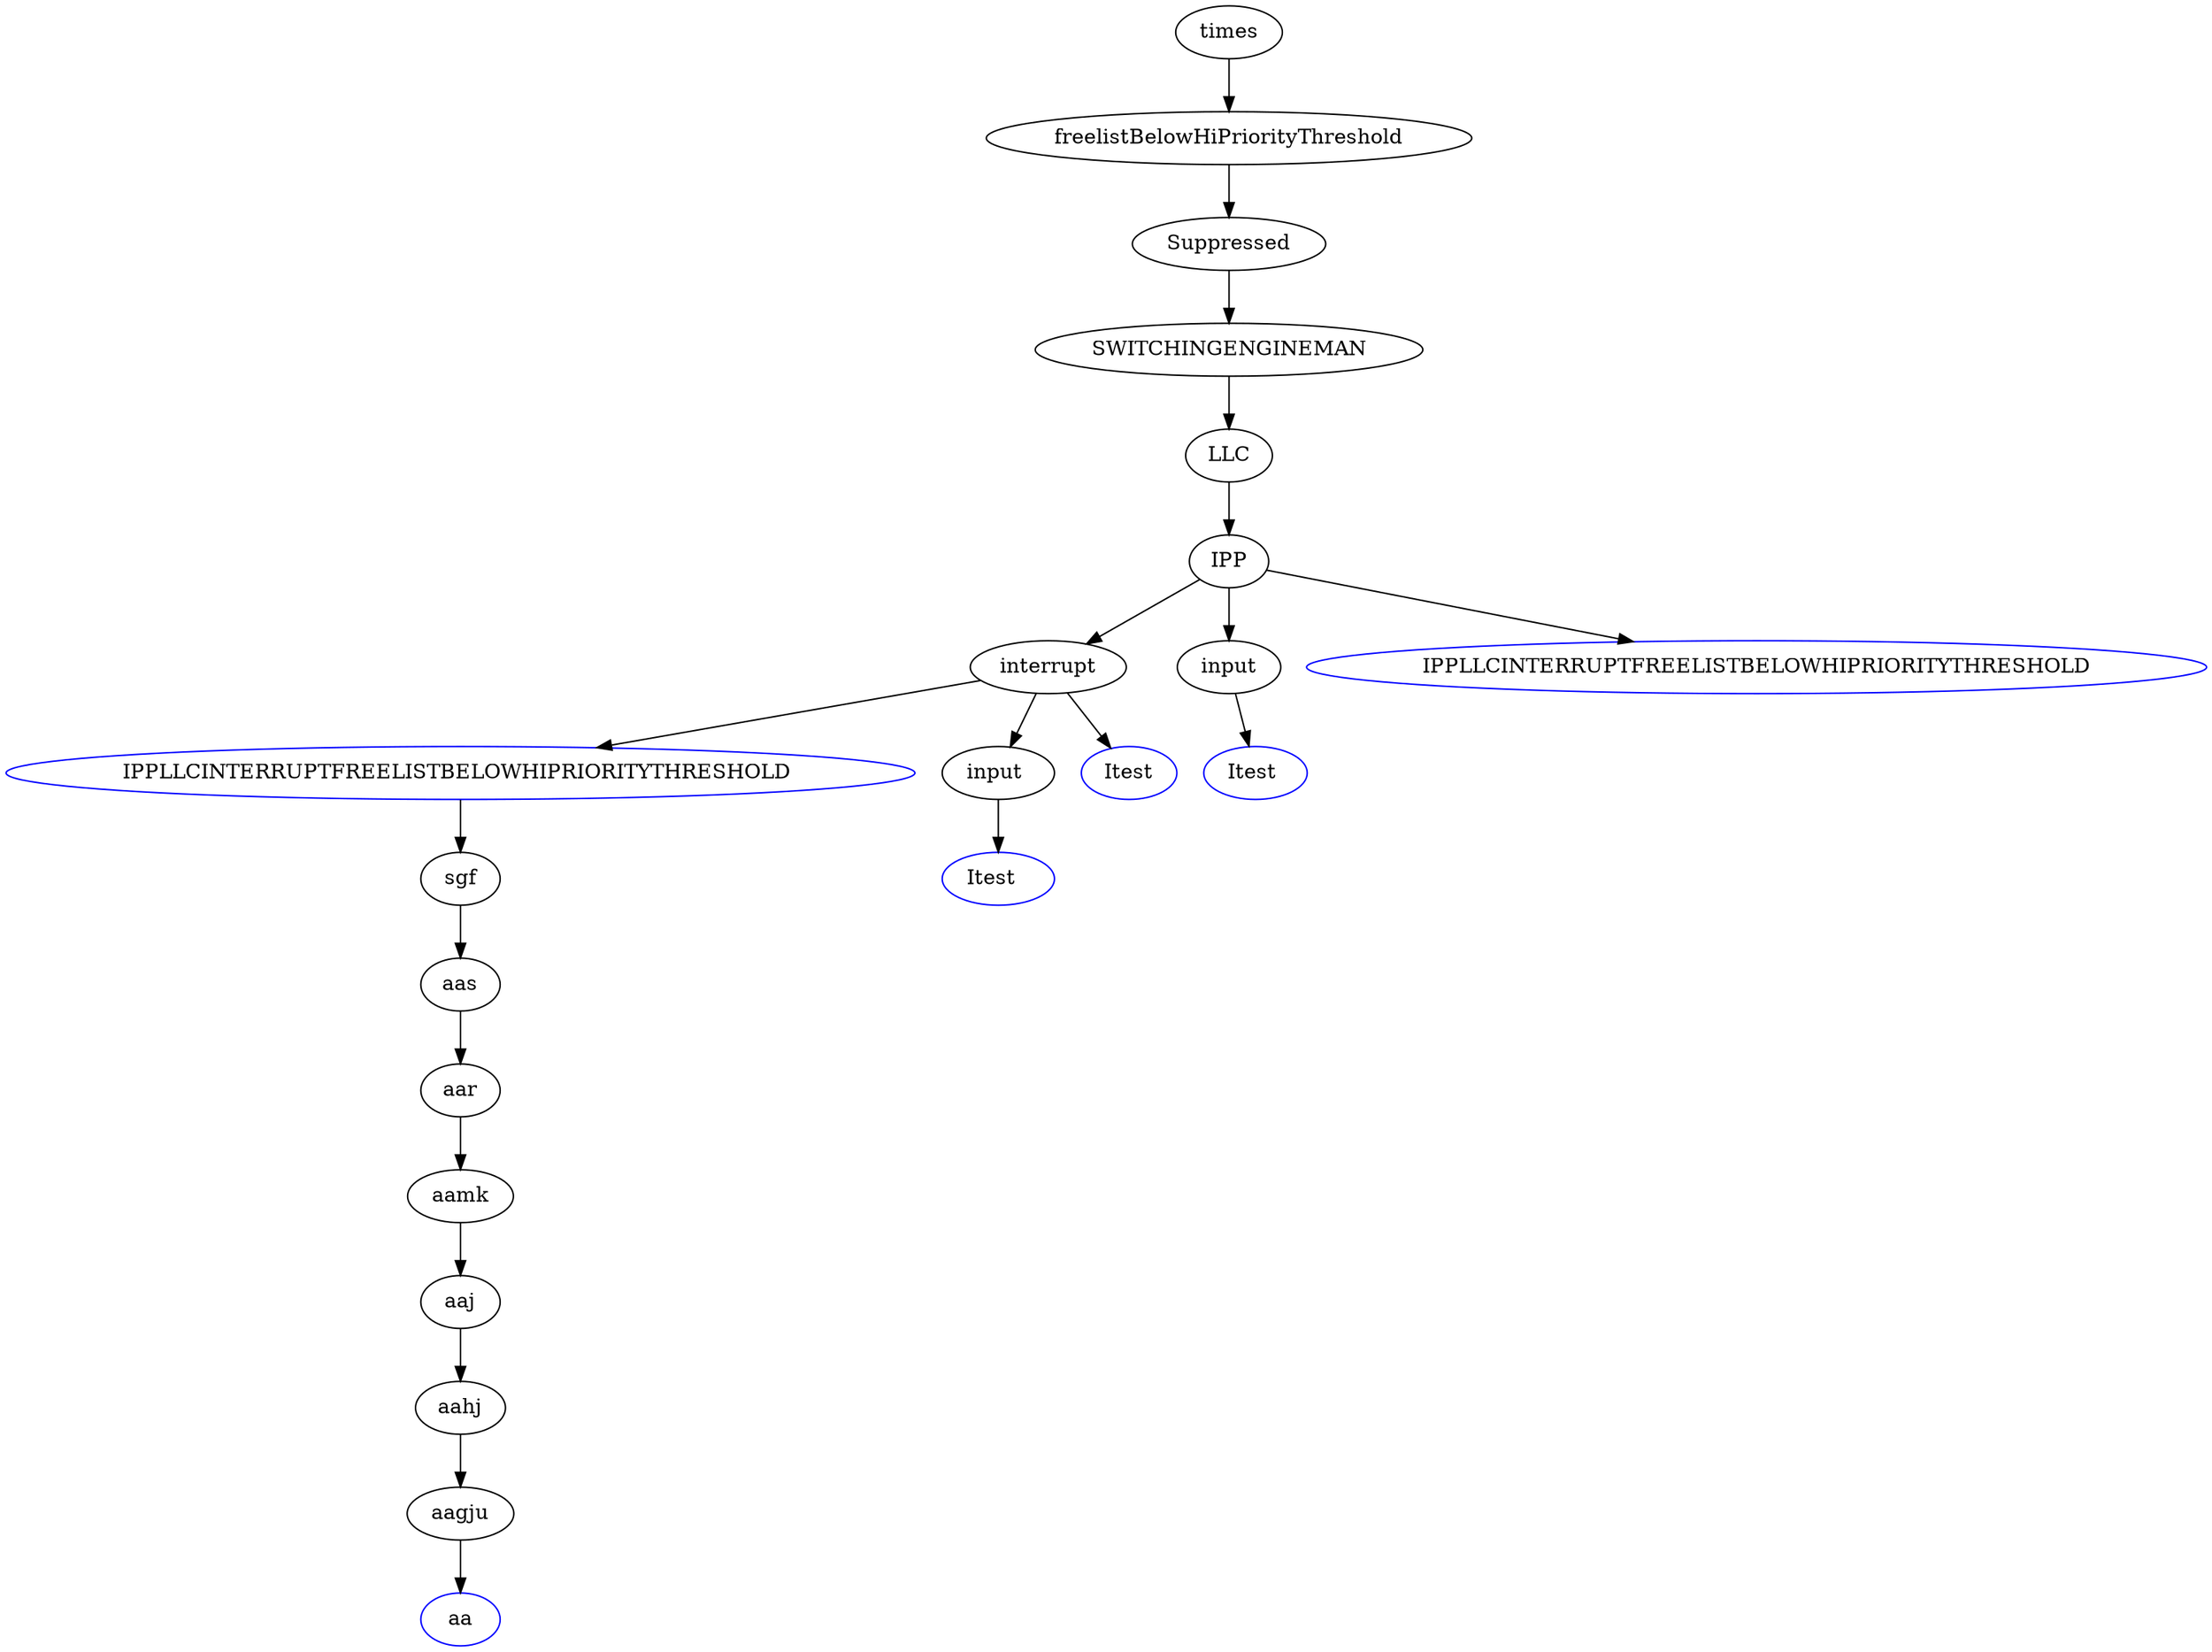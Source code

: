 strict digraph "" {
	freelistBelowHiPriorityThreshold -> Suppressed;
	times -> freelistBelowHiPriorityThreshold;
	Suppressed -> SWITCHINGENGINEMAN;
	SWITCHINGENGINEMAN -> LLC;
	LLC -> IPP;
	IPP -> interrupt;
	IPP -> input;
	IPPLLCINTERRUPTFREELISTBELOWHIPRIORITYTHRESHOLD	 [color=blue];
	IPP -> IPPLLCINTERRUPTFREELISTBELOWHIPRIORITYTHRESHOLD;
	"IPPLLCINTERRUPTFREELISTBELOWHIPRIORITYTHRESHOLD "	 [color=blue];
	interrupt -> "IPPLLCINTERRUPTFREELISTBELOWHIPRIORITYTHRESHOLD ";
	interrupt -> "input ";
	Itest	 [color=blue];
	interrupt -> Itest;
	"Itest "	 [color=blue];
	input -> "Itest ";
	"IPPLLCINTERRUPTFREELISTBELOWHIPRIORITYTHRESHOLD " -> sgf;
	"Itest  "	 [color=blue];
	"input " -> "Itest  ";
	sgf -> aas;
	aas -> aar;
	aar -> aamk;
	aamk -> aaj;
	aaj -> aahj;
	aahj -> aagju;
	aa	 [color=blue];
	aagju -> aa;
}
